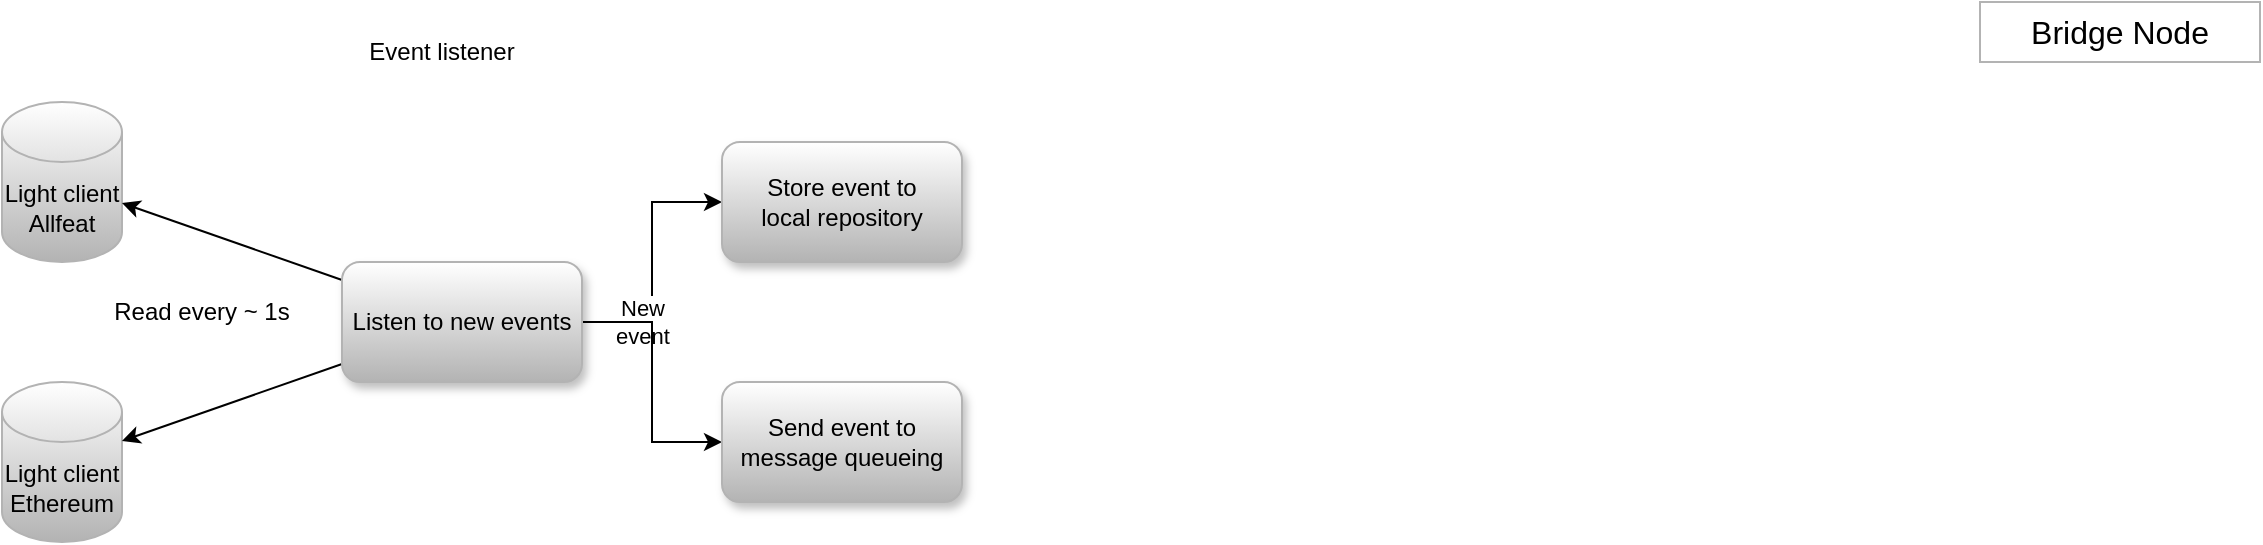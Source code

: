 <mxfile version="24.7.17">
  <diagram name="Page-1" id="MbBG8igs4qRcJqlFW7jt">
    <mxGraphModel dx="1969" dy="1224" grid="1" gridSize="10" guides="1" tooltips="1" connect="1" arrows="1" fold="1" page="1" pageScale="1" pageWidth="1169" pageHeight="827" math="0" shadow="0">
      <root>
        <mxCell id="0" />
        <mxCell id="1" parent="0" />
        <mxCell id="2LGI7dXvFMPGlqY811fJ-1" value="Light client&lt;div&gt;Ethereum&lt;/div&gt;" style="shape=cylinder3;whiteSpace=wrap;html=1;boundedLbl=1;backgroundOutline=1;size=15;gradientColor=#B3B3B3;strokeColor=#B3B3B3;" vertex="1" parent="1">
          <mxGeometry x="40" y="190" width="60" height="80" as="geometry" />
        </mxCell>
        <mxCell id="2LGI7dXvFMPGlqY811fJ-2" value="Light client&lt;div&gt;Allfeat&lt;/div&gt;" style="shape=cylinder3;whiteSpace=wrap;html=1;boundedLbl=1;backgroundOutline=1;size=15;gradientColor=#B3B3B3;strokeColor=#B3B3B3;" vertex="1" parent="1">
          <mxGeometry x="40" y="50" width="60" height="80" as="geometry" />
        </mxCell>
        <mxCell id="2LGI7dXvFMPGlqY811fJ-5" style="rounded=0;orthogonalLoop=1;jettySize=auto;html=1;" edge="1" parent="1" source="2LGI7dXvFMPGlqY811fJ-3" target="2LGI7dXvFMPGlqY811fJ-1">
          <mxGeometry relative="1" as="geometry" />
        </mxCell>
        <mxCell id="2LGI7dXvFMPGlqY811fJ-6" style="rounded=0;orthogonalLoop=1;jettySize=auto;html=1;" edge="1" parent="1" source="2LGI7dXvFMPGlqY811fJ-3" target="2LGI7dXvFMPGlqY811fJ-2">
          <mxGeometry relative="1" as="geometry" />
        </mxCell>
        <mxCell id="2LGI7dXvFMPGlqY811fJ-11" value="" style="edgeStyle=orthogonalEdgeStyle;rounded=0;orthogonalLoop=1;jettySize=auto;html=1;entryX=0;entryY=0.5;entryDx=0;entryDy=0;" edge="1" parent="1" source="2LGI7dXvFMPGlqY811fJ-3" target="2LGI7dXvFMPGlqY811fJ-10">
          <mxGeometry relative="1" as="geometry" />
        </mxCell>
        <mxCell id="2LGI7dXvFMPGlqY811fJ-12" value="New&lt;div&gt;event&lt;/div&gt;" style="edgeLabel;html=1;align=center;verticalAlign=middle;resizable=0;points=[];" vertex="1" connectable="0" parent="2LGI7dXvFMPGlqY811fJ-11">
          <mxGeometry x="-0.15" y="3" relative="1" as="geometry">
            <mxPoint x="-2" y="20" as="offset" />
          </mxGeometry>
        </mxCell>
        <mxCell id="2LGI7dXvFMPGlqY811fJ-16" style="edgeStyle=orthogonalEdgeStyle;rounded=0;orthogonalLoop=1;jettySize=auto;html=1;entryX=0;entryY=0.5;entryDx=0;entryDy=0;" edge="1" parent="1" source="2LGI7dXvFMPGlqY811fJ-3" target="2LGI7dXvFMPGlqY811fJ-15">
          <mxGeometry relative="1" as="geometry" />
        </mxCell>
        <mxCell id="2LGI7dXvFMPGlqY811fJ-3" value="Listen to new events" style="rounded=1;whiteSpace=wrap;html=1;shadow=1;gradientColor=#B3B3B3;strokeColor=#B3B3B3;" vertex="1" parent="1">
          <mxGeometry x="210" y="130" width="120" height="60" as="geometry" />
        </mxCell>
        <mxCell id="2LGI7dXvFMPGlqY811fJ-4" value="&lt;font style=&quot;font-size: 16px;&quot;&gt;Bridge Node&lt;/font&gt;" style="text;html=1;align=center;verticalAlign=middle;whiteSpace=wrap;rounded=0;strokeColor=#B3B3B3;fontSize=16;" vertex="1" parent="1">
          <mxGeometry x="1029" width="140" height="30" as="geometry" />
        </mxCell>
        <mxCell id="2LGI7dXvFMPGlqY811fJ-7" value="Read every ~ 1s" style="text;html=1;align=center;verticalAlign=middle;whiteSpace=wrap;rounded=0;" vertex="1" parent="1">
          <mxGeometry x="90" y="140" width="100" height="30" as="geometry" />
        </mxCell>
        <mxCell id="2LGI7dXvFMPGlqY811fJ-10" value="Store event to&lt;div&gt;local repository&lt;/div&gt;" style="rounded=1;whiteSpace=wrap;html=1;shadow=1;gradientColor=#B3B3B3;strokeColor=#B3B3B3;" vertex="1" parent="1">
          <mxGeometry x="400" y="70" width="120" height="60" as="geometry" />
        </mxCell>
        <mxCell id="2LGI7dXvFMPGlqY811fJ-15" value="Send event to message queueing" style="rounded=1;whiteSpace=wrap;html=1;shadow=1;gradientColor=#B3B3B3;strokeColor=#B3B3B3;" vertex="1" parent="1">
          <mxGeometry x="400" y="190" width="120" height="60" as="geometry" />
        </mxCell>
        <mxCell id="2LGI7dXvFMPGlqY811fJ-17" value="Event listener" style="text;html=1;align=center;verticalAlign=middle;whiteSpace=wrap;rounded=0;" vertex="1" parent="1">
          <mxGeometry x="180" y="10" width="160" height="30" as="geometry" />
        </mxCell>
      </root>
    </mxGraphModel>
  </diagram>
</mxfile>
